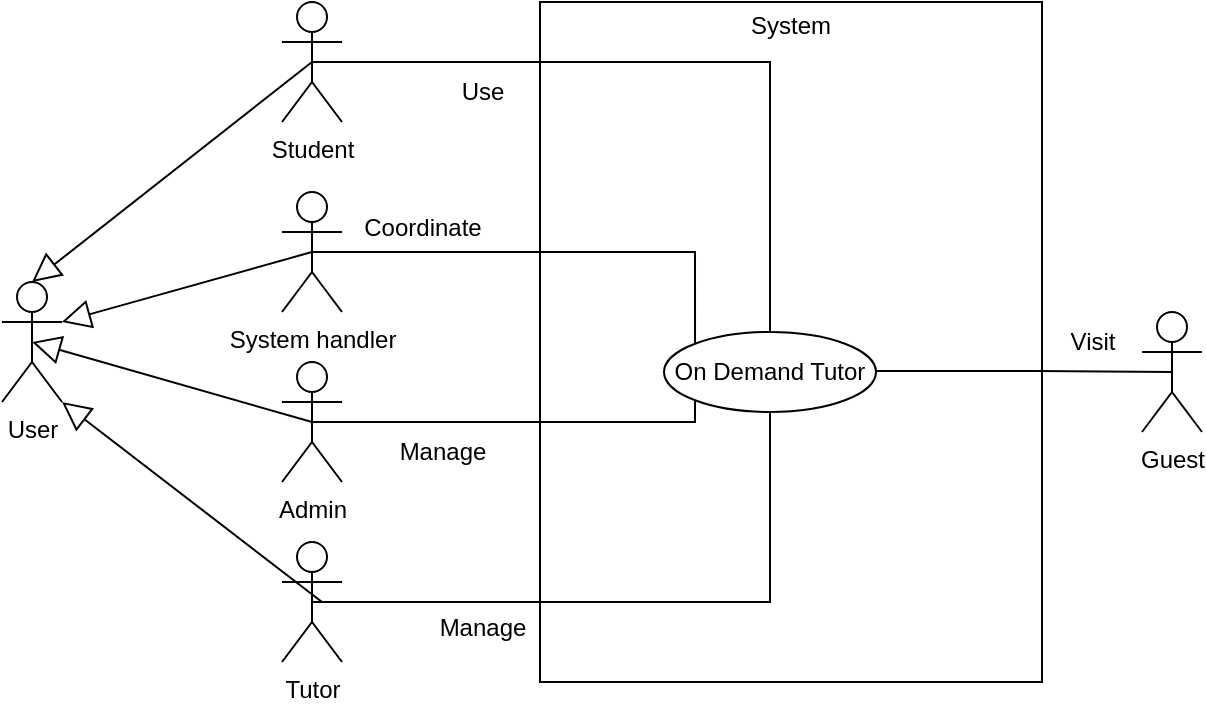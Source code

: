 <mxfile version="25.0.3">
  <diagram name="Trang-1" id="G4h9ja2mfrsMN4oZUiwR">
    <mxGraphModel dx="1050" dy="522" grid="1" gridSize="10" guides="1" tooltips="1" connect="1" arrows="1" fold="1" page="1" pageScale="1" pageWidth="827" pageHeight="1169" math="0" shadow="0">
      <root>
        <mxCell id="0" />
        <mxCell id="1" parent="0" />
        <mxCell id="nhEuf4DRmhssYW6jspNy-1" value="&lt;div&gt;System&lt;/div&gt;&lt;div&gt;&lt;br&gt;&lt;/div&gt;&lt;div&gt;&lt;br&gt;&lt;/div&gt;&lt;div&gt;&lt;br&gt;&lt;/div&gt;&lt;div&gt;&lt;br&gt;&lt;/div&gt;&lt;div&gt;&lt;br&gt;&lt;/div&gt;&lt;div&gt;&lt;br&gt;&lt;/div&gt;&lt;div&gt;&lt;br&gt;&lt;/div&gt;&lt;div&gt;&lt;br&gt;&lt;/div&gt;&lt;div&gt;&lt;br&gt;&lt;/div&gt;&lt;div&gt;&lt;br&gt;&lt;/div&gt;&lt;div&gt;&lt;br&gt;&lt;/div&gt;&lt;div&gt;&lt;br&gt;&lt;/div&gt;&lt;div&gt;&lt;br&gt;&lt;/div&gt;&lt;div&gt;&lt;br&gt;&lt;/div&gt;&lt;div&gt;&lt;br&gt;&lt;/div&gt;&lt;div&gt;&lt;br&gt;&lt;/div&gt;&lt;div&gt;&lt;br&gt;&lt;/div&gt;&lt;div&gt;&lt;br&gt;&lt;/div&gt;&lt;div&gt;&lt;br&gt;&lt;/div&gt;&lt;div&gt;&lt;br&gt;&lt;/div&gt;&lt;div&gt;&lt;br&gt;&lt;/div&gt;&lt;div&gt;&lt;br&gt;&lt;/div&gt;" style="html=1;whiteSpace=wrap;align=center;" parent="1" vertex="1">
          <mxGeometry x="299" y="40" width="251" height="340" as="geometry" />
        </mxCell>
        <mxCell id="nhEuf4DRmhssYW6jspNy-3" value="On Demand Tutor" style="ellipse;whiteSpace=wrap;html=1;" parent="1" vertex="1">
          <mxGeometry x="361" y="205" width="106" height="40" as="geometry" />
        </mxCell>
        <mxCell id="nhEuf4DRmhssYW6jspNy-4" value="Guest" style="shape=umlActor;verticalLabelPosition=bottom;verticalAlign=top;html=1;" parent="1" vertex="1">
          <mxGeometry x="600" y="195" width="30" height="60" as="geometry" />
        </mxCell>
        <mxCell id="nhEuf4DRmhssYW6jspNy-5" value="" style="endArrow=none;startArrow=none;endFill=0;startFill=0;endSize=8;html=1;verticalAlign=bottom;labelBackgroundColor=none;strokeWidth=1;rounded=0;entryX=0.5;entryY=0.5;entryDx=0;entryDy=0;entryPerimeter=0;" parent="1" target="nhEuf4DRmhssYW6jspNy-4" edge="1">
          <mxGeometry width="160" relative="1" as="geometry">
            <mxPoint x="467" y="224.5" as="sourcePoint" />
            <mxPoint x="550" y="225" as="targetPoint" />
            <Array as="points">
              <mxPoint x="547" y="224.5" />
            </Array>
          </mxGeometry>
        </mxCell>
        <mxCell id="nhEuf4DRmhssYW6jspNy-6" value="Visit" style="text;html=1;align=center;verticalAlign=middle;resizable=0;points=[];autosize=1;strokeColor=none;fillColor=none;" parent="1" vertex="1">
          <mxGeometry x="550" y="195" width="50" height="30" as="geometry" />
        </mxCell>
        <mxCell id="nhEuf4DRmhssYW6jspNy-8" style="edgeStyle=orthogonalEdgeStyle;rounded=0;orthogonalLoop=1;jettySize=auto;html=1;exitX=0.5;exitY=0.5;exitDx=0;exitDy=0;exitPerimeter=0;entryX=0.5;entryY=0;entryDx=0;entryDy=0;endArrow=none;endFill=0;" parent="1" source="nhEuf4DRmhssYW6jspNy-7" target="nhEuf4DRmhssYW6jspNy-3" edge="1">
          <mxGeometry relative="1" as="geometry">
            <Array as="points">
              <mxPoint x="414" y="70" />
            </Array>
          </mxGeometry>
        </mxCell>
        <mxCell id="nhEuf4DRmhssYW6jspNy-7" value="Student" style="shape=umlActor;verticalLabelPosition=bottom;verticalAlign=top;html=1;" parent="1" vertex="1">
          <mxGeometry x="170" y="40" width="30" height="60" as="geometry" />
        </mxCell>
        <mxCell id="nhEuf4DRmhssYW6jspNy-9" value="Use" style="text;html=1;align=center;verticalAlign=middle;resizable=0;points=[];autosize=1;strokeColor=none;fillColor=none;" parent="1" vertex="1">
          <mxGeometry x="250" y="70" width="40" height="30" as="geometry" />
        </mxCell>
        <mxCell id="tiPIF76HeHnst0YfVbQH-2" style="edgeStyle=orthogonalEdgeStyle;rounded=0;orthogonalLoop=1;jettySize=auto;html=1;exitX=0.5;exitY=0.5;exitDx=0;exitDy=0;exitPerimeter=0;entryX=0.5;entryY=1;entryDx=0;entryDy=0;endArrow=none;endFill=0;" edge="1" parent="1" source="tiPIF76HeHnst0YfVbQH-1" target="nhEuf4DRmhssYW6jspNy-3">
          <mxGeometry relative="1" as="geometry" />
        </mxCell>
        <mxCell id="tiPIF76HeHnst0YfVbQH-1" value="Tutor" style="shape=umlActor;verticalLabelPosition=bottom;verticalAlign=top;html=1;" vertex="1" parent="1">
          <mxGeometry x="170" y="310" width="30" height="60" as="geometry" />
        </mxCell>
        <mxCell id="tiPIF76HeHnst0YfVbQH-4" value="Manage" style="text;html=1;align=center;verticalAlign=middle;resizable=0;points=[];autosize=1;strokeColor=none;fillColor=none;" vertex="1" parent="1">
          <mxGeometry x="235" y="338" width="70" height="30" as="geometry" />
        </mxCell>
        <mxCell id="tiPIF76HeHnst0YfVbQH-10" style="edgeStyle=orthogonalEdgeStyle;rounded=0;orthogonalLoop=1;jettySize=auto;html=1;exitX=0.5;exitY=0.5;exitDx=0;exitDy=0;exitPerimeter=0;endArrow=none;endFill=0;entryX=0;entryY=1;entryDx=0;entryDy=0;" edge="1" parent="1" source="tiPIF76HeHnst0YfVbQH-5" target="nhEuf4DRmhssYW6jspNy-3">
          <mxGeometry relative="1" as="geometry">
            <Array as="points">
              <mxPoint x="377" y="250" />
            </Array>
          </mxGeometry>
        </mxCell>
        <mxCell id="tiPIF76HeHnst0YfVbQH-5" value="Admin" style="shape=umlActor;verticalLabelPosition=bottom;verticalAlign=top;html=1;" vertex="1" parent="1">
          <mxGeometry x="170" y="220" width="30" height="60" as="geometry" />
        </mxCell>
        <mxCell id="tiPIF76HeHnst0YfVbQH-11" value="Manage" style="text;html=1;align=center;verticalAlign=middle;resizable=0;points=[];autosize=1;strokeColor=none;fillColor=none;" vertex="1" parent="1">
          <mxGeometry x="215" y="250" width="70" height="30" as="geometry" />
        </mxCell>
        <mxCell id="tiPIF76HeHnst0YfVbQH-13" style="edgeStyle=orthogonalEdgeStyle;rounded=0;orthogonalLoop=1;jettySize=auto;html=1;exitX=0.5;exitY=0.5;exitDx=0;exitDy=0;exitPerimeter=0;entryX=0;entryY=0;entryDx=0;entryDy=0;endArrow=none;endFill=0;" edge="1" parent="1" source="tiPIF76HeHnst0YfVbQH-12" target="nhEuf4DRmhssYW6jspNy-3">
          <mxGeometry relative="1" as="geometry" />
        </mxCell>
        <mxCell id="tiPIF76HeHnst0YfVbQH-12" value="System handler" style="shape=umlActor;verticalLabelPosition=bottom;verticalAlign=top;html=1;" vertex="1" parent="1">
          <mxGeometry x="170" y="135" width="30" height="60" as="geometry" />
        </mxCell>
        <mxCell id="tiPIF76HeHnst0YfVbQH-14" value="Coordinate" style="text;html=1;align=center;verticalAlign=middle;resizable=0;points=[];autosize=1;strokeColor=none;fillColor=none;" vertex="1" parent="1">
          <mxGeometry x="200" y="138" width="80" height="30" as="geometry" />
        </mxCell>
        <mxCell id="tiPIF76HeHnst0YfVbQH-15" value="User" style="shape=umlActor;verticalLabelPosition=bottom;verticalAlign=top;html=1;" vertex="1" parent="1">
          <mxGeometry x="30" y="180" width="30" height="60" as="geometry" />
        </mxCell>
        <mxCell id="tiPIF76HeHnst0YfVbQH-21" value="" style="edgeStyle=none;html=1;endSize=12;endArrow=block;endFill=0;rounded=0;entryX=0.5;entryY=0;entryDx=0;entryDy=0;entryPerimeter=0;exitX=0.5;exitY=0.5;exitDx=0;exitDy=0;exitPerimeter=0;" edge="1" parent="1" source="nhEuf4DRmhssYW6jspNy-7" target="tiPIF76HeHnst0YfVbQH-15">
          <mxGeometry width="160" relative="1" as="geometry">
            <mxPoint x="10" y="90" as="sourcePoint" />
            <mxPoint x="170" y="90" as="targetPoint" />
          </mxGeometry>
        </mxCell>
        <mxCell id="tiPIF76HeHnst0YfVbQH-22" value="" style="edgeStyle=none;html=1;endSize=12;endArrow=block;endFill=0;rounded=0;entryX=1;entryY=0.333;entryDx=0;entryDy=0;entryPerimeter=0;exitX=0.5;exitY=0.5;exitDx=0;exitDy=0;exitPerimeter=0;" edge="1" parent="1" source="tiPIF76HeHnst0YfVbQH-12" target="tiPIF76HeHnst0YfVbQH-15">
          <mxGeometry width="160" relative="1" as="geometry">
            <mxPoint x="190" y="168" as="sourcePoint" />
            <mxPoint x="50" y="278" as="targetPoint" />
          </mxGeometry>
        </mxCell>
        <mxCell id="tiPIF76HeHnst0YfVbQH-23" value="" style="edgeStyle=none;html=1;endSize=12;endArrow=block;endFill=0;rounded=0;" edge="1" parent="1">
          <mxGeometry width="160" relative="1" as="geometry">
            <mxPoint x="185" y="250" as="sourcePoint" />
            <mxPoint x="45" y="210" as="targetPoint" />
          </mxGeometry>
        </mxCell>
        <mxCell id="tiPIF76HeHnst0YfVbQH-24" value="" style="edgeStyle=none;html=1;endSize=12;endArrow=block;endFill=0;rounded=0;entryX=1;entryY=1;entryDx=0;entryDy=0;entryPerimeter=0;" edge="1" parent="1" target="tiPIF76HeHnst0YfVbQH-15">
          <mxGeometry width="160" relative="1" as="geometry">
            <mxPoint x="190" y="340" as="sourcePoint" />
            <mxPoint x="50" y="300" as="targetPoint" />
          </mxGeometry>
        </mxCell>
      </root>
    </mxGraphModel>
  </diagram>
</mxfile>

